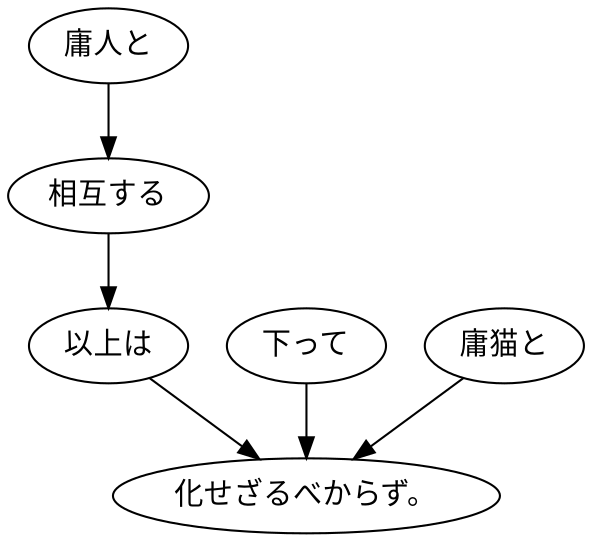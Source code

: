 digraph graph3208 {
	node0 [label="庸人と"];
	node1 [label="相互する"];
	node2 [label="以上は"];
	node3 [label="下って"];
	node4 [label="庸猫と"];
	node5 [label="化せざるべからず。"];
	node0 -> node1;
	node1 -> node2;
	node2 -> node5;
	node3 -> node5;
	node4 -> node5;
}
